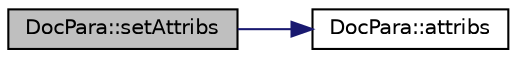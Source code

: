 digraph "DocPara::setAttribs"
{
 // LATEX_PDF_SIZE
  edge [fontname="Helvetica",fontsize="10",labelfontname="Helvetica",labelfontsize="10"];
  node [fontname="Helvetica",fontsize="10",shape=record];
  rankdir="LR";
  Node1 [label="DocPara::setAttribs",height=0.2,width=0.4,color="black", fillcolor="grey75", style="filled", fontcolor="black",tooltip=" "];
  Node1 -> Node2 [color="midnightblue",fontsize="10",style="solid"];
  Node2 [label="DocPara::attribs",height=0.2,width=0.4,color="black", fillcolor="white", style="filled",URL="$classDocPara.html#a5082d8f47c5598a29ed0298e733f489f",tooltip=" "];
}

